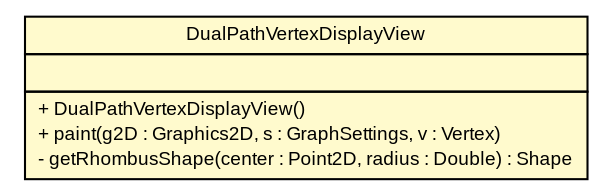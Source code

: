 #!/usr/local/bin/dot
#
# Class diagram 
# Generated by UMLGraph version R5_6 (http://www.umlgraph.org/)
#

digraph G {
	edge [fontname="arial",fontsize=10,labelfontname="arial",labelfontsize=10];
	node [fontname="arial",fontsize=10,shape=plaintext];
	nodesep=0.25;
	ranksep=0.5;
	// pfc.views.display.algorithms.DualPathVertexDisplayView
	c6832 [label=<<table title="pfc.views.display.algorithms.DualPathVertexDisplayView" border="0" cellborder="1" cellspacing="0" cellpadding="2" port="p" bgcolor="lemonChiffon" href="./DualPathVertexDisplayView.html">
		<tr><td><table border="0" cellspacing="0" cellpadding="1">
<tr><td align="center" balign="center"> DualPathVertexDisplayView </td></tr>
		</table></td></tr>
		<tr><td><table border="0" cellspacing="0" cellpadding="1">
<tr><td align="left" balign="left">  </td></tr>
		</table></td></tr>
		<tr><td><table border="0" cellspacing="0" cellpadding="1">
<tr><td align="left" balign="left"> + DualPathVertexDisplayView() </td></tr>
<tr><td align="left" balign="left"> + paint(g2D : Graphics2D, s : GraphSettings, v : Vertex) </td></tr>
<tr><td align="left" balign="left"> - getRhombusShape(center : Point2D, radius : Double) : Shape </td></tr>
		</table></td></tr>
		</table>>, URL="./DualPathVertexDisplayView.html", fontname="arial", fontcolor="black", fontsize=9.0];
}

